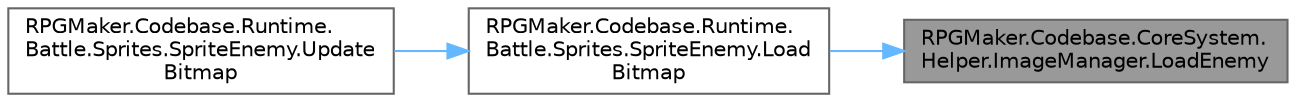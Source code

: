 digraph "RPGMaker.Codebase.CoreSystem.Helper.ImageManager.LoadEnemy"
{
 // LATEX_PDF_SIZE
  bgcolor="transparent";
  edge [fontname=Helvetica,fontsize=10,labelfontname=Helvetica,labelfontsize=10];
  node [fontname=Helvetica,fontsize=10,shape=box,height=0.2,width=0.4];
  rankdir="RL";
  Node1 [id="Node000001",label="RPGMaker.Codebase.CoreSystem.\lHelper.ImageManager.LoadEnemy",height=0.2,width=0.4,color="gray40", fillcolor="grey60", style="filled", fontcolor="black",tooltip=" "];
  Node1 -> Node2 [id="edge1_Node000001_Node000002",dir="back",color="steelblue1",style="solid",tooltip=" "];
  Node2 [id="Node000002",label="RPGMaker.Codebase.Runtime.\lBattle.Sprites.SpriteEnemy.Load\lBitmap",height=0.2,width=0.4,color="grey40", fillcolor="white", style="filled",URL="$d3/d60/class_r_p_g_maker_1_1_codebase_1_1_runtime_1_1_battle_1_1_sprites_1_1_sprite_enemy.html#a43be3520a2a83e0336826a6c60d200d6",tooltip="指定したビットマップ画像を読み込む"];
  Node2 -> Node3 [id="edge2_Node000002_Node000003",dir="back",color="steelblue1",style="solid",tooltip=" "];
  Node3 [id="Node000003",label="RPGMaker.Codebase.Runtime.\lBattle.Sprites.SpriteEnemy.Update\lBitmap",height=0.2,width=0.4,color="grey40", fillcolor="white", style="filled",URL="$d3/d60/class_r_p_g_maker_1_1_codebase_1_1_runtime_1_1_battle_1_1_sprites_1_1_sprite_enemy.html#a36c0da070699d22220c437ef4e1397b1",tooltip="画像のアップデート"];
}
